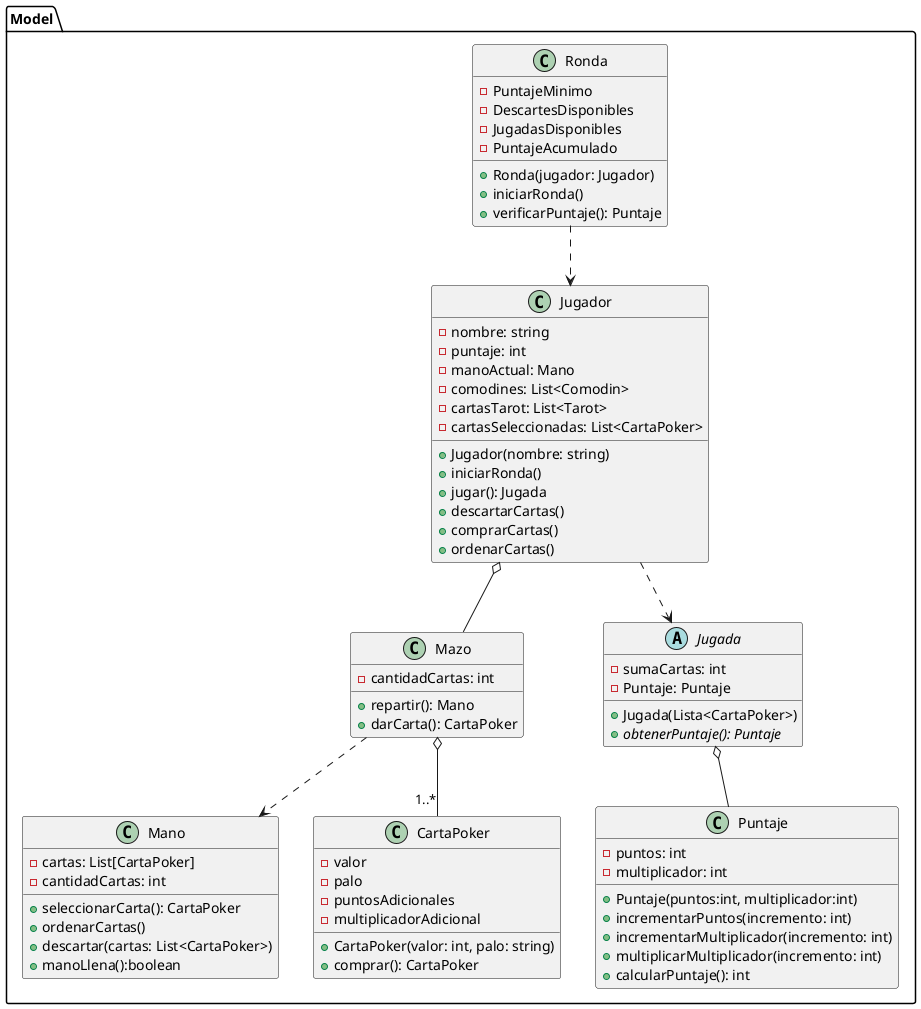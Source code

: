 @startuml

package Model {

class Jugador {
    - nombre: string
    - puntaje: int
    - manoActual: Mano
    - comodines: List<Comodin>
    - cartasTarot: List<Tarot>
    - cartasSeleccionadas: List<CartaPoker>
    + Jugador(nombre: string)
    + iniciarRonda()
    + jugar(): Jugada
    + descartarCartas()
    + comprarCartas()
    + ordenarCartas()
}


class Mazo {
    - cantidadCartas: int
    + repartir(): Mano
    + darCarta(): CartaPoker
}

class Mano {
    - cartas: List[CartaPoker]
    - cantidadCartas: int
    + seleccionarCarta(): CartaPoker
    + ordenarCartas()
    + descartar(cartas: List<CartaPoker>)
    + manoLlena():boolean
}

class Puntaje {
    - puntos: int
    - multiplicador: int
    + Puntaje(puntos:int, multiplicador:int)
    + incrementarPuntos(incremento: int)
    + incrementarMultiplicador(incremento: int)
    + multiplicarMultiplicador(incremento: int)
    + calcularPuntaje(): int
}

class CartaPoker {
    - valor
    - palo
    - puntosAdicionales
    - multiplicadorAdicional
    + CartaPoker(valor: int, palo: string)
    + comprar(): CartaPoker
}

class Ronda {
    - PuntajeMinimo
    - DescartesDisponibles
    - JugadasDisponibles
    - PuntajeAcumulado
    + Ronda(jugador: Jugador)
    + iniciarRonda()
    + verificarPuntaje(): Puntaje
}

abstract class Jugada {
    - sumaCartas: int
    - Puntaje: Puntaje
    + Jugada(Lista<CartaPoker>)
    + {abstract}obtenerPuntaje(): Puntaje
}

Jugador o-- Mazo
Mazo ..> Mano
Mazo o-- "1..*" CartaPoker
Jugador ..> Jugada
Jugada o-- Puntaje
Ronda ..> Jugador
}
@enduml